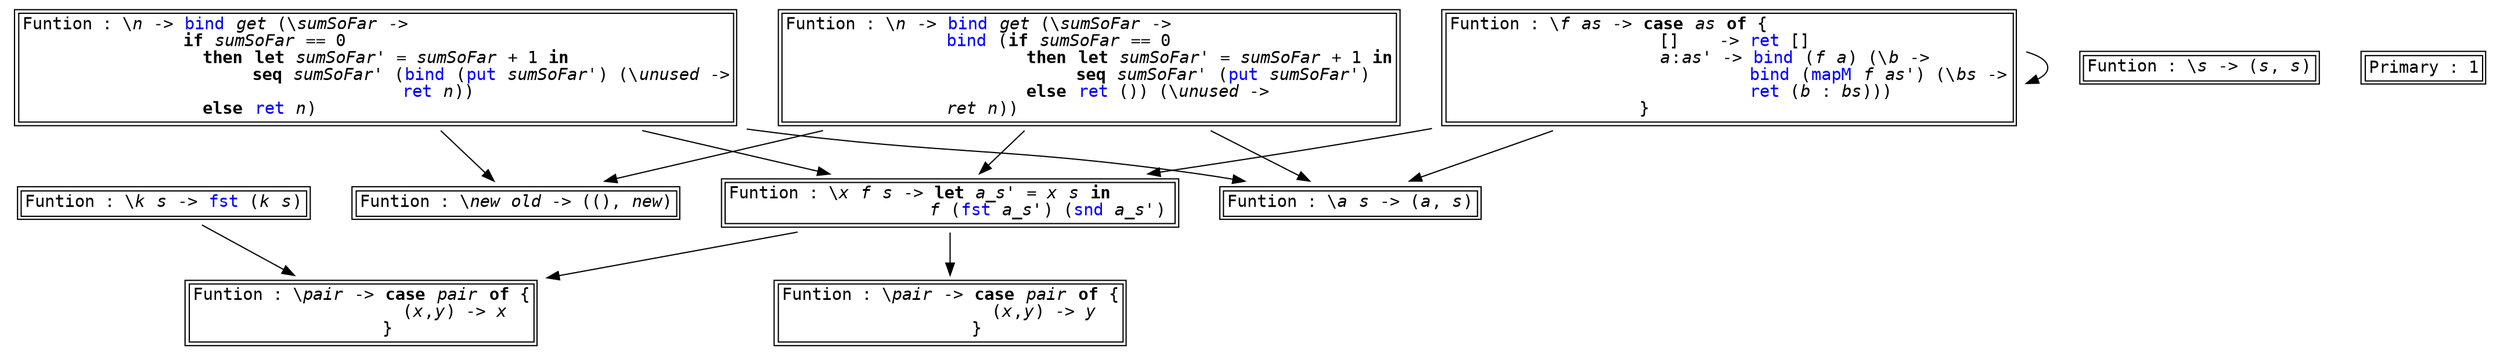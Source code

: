 digraph G {
node [ fontname=monospace, shape=plaintext ];
s0[label=<<TABLE ALIGN="LEFT"><TR><TD BALIGN="LEFT" ALIGN="LEFT">Funtion&nbsp;:&nbsp;\<I>x</I>&nbsp;<I>f</I>&nbsp;<I>s</I>&nbsp;-&gt;&nbsp;<B>let</B>&nbsp;<I>a_s'</I>&nbsp;=&nbsp;<I>x</I>&nbsp;<I>s</I>&nbsp;<B>in</B>&nbsp;&nbsp;&nbsp;&nbsp;&nbsp;&nbsp;<BR />&nbsp;&nbsp;&nbsp;&nbsp;&nbsp;&nbsp;&nbsp;&nbsp;&nbsp;&nbsp;&nbsp;&nbsp;&nbsp;&nbsp;&nbsp;&nbsp;&nbsp;&nbsp;&nbsp;&nbsp;<I>f</I>&nbsp;(<FONT COLOR="blue">fst</FONT>&nbsp;<I>a_s'</I>)&nbsp;(<FONT COLOR="blue">snd</FONT>&nbsp;<I>a_s'</I>)<BR /></TD></TR></TABLE>>];
s0 -> s4, s10;
s1[label=<<TABLE ALIGN="LEFT"><TR><TD BALIGN="LEFT" ALIGN="LEFT">Funtion&nbsp;:&nbsp;\<I>k</I>&nbsp;<I>s</I>&nbsp;-&gt;&nbsp;<FONT COLOR="blue">fst</FONT>&nbsp;(<I>k</I>&nbsp;<I>s</I>)<BR /></TD></TR></TABLE>>];
s1 -> s4;
s2[label=<<TABLE ALIGN="LEFT"><TR><TD BALIGN="LEFT" ALIGN="LEFT">Funtion&nbsp;:&nbsp;\<I>n</I>&nbsp;-&gt;&nbsp;<FONT COLOR="blue">bind</FONT>&nbsp;<I>get</I>&nbsp;(\<I>sumSoFar</I>&nbsp;-&gt;&nbsp;&nbsp;&nbsp;&nbsp;&nbsp;&nbsp;&nbsp;&nbsp;&nbsp;&nbsp;&nbsp;&nbsp;&nbsp;&nbsp;&nbsp;&nbsp;&nbsp;&nbsp;&nbsp;&nbsp;&nbsp;&nbsp;<BR />&nbsp;&nbsp;&nbsp;&nbsp;&nbsp;&nbsp;&nbsp;&nbsp;&nbsp;&nbsp;&nbsp;&nbsp;&nbsp;&nbsp;&nbsp;&nbsp;<FONT COLOR="blue">bind</FONT>&nbsp;(<B>if</B>&nbsp;<I>sumSoFar</I>&nbsp;==&nbsp;0&nbsp;&nbsp;&nbsp;&nbsp;&nbsp;&nbsp;&nbsp;&nbsp;&nbsp;&nbsp;&nbsp;&nbsp;&nbsp;&nbsp;&nbsp;&nbsp;&nbsp;&nbsp;&nbsp;&nbsp;&nbsp;&nbsp;<BR />&nbsp;&nbsp;&nbsp;&nbsp;&nbsp;&nbsp;&nbsp;&nbsp;&nbsp;&nbsp;&nbsp;&nbsp;&nbsp;&nbsp;&nbsp;&nbsp;&nbsp;&nbsp;&nbsp;&nbsp;&nbsp;&nbsp;&nbsp;&nbsp;<B>then</B>&nbsp;<B>let</B>&nbsp;<I>sumSoFar'</I>&nbsp;=&nbsp;<I>sumSoFar</I>&nbsp;+&nbsp;1&nbsp;<B>in</B><BR />&nbsp;&nbsp;&nbsp;&nbsp;&nbsp;&nbsp;&nbsp;&nbsp;&nbsp;&nbsp;&nbsp;&nbsp;&nbsp;&nbsp;&nbsp;&nbsp;&nbsp;&nbsp;&nbsp;&nbsp;&nbsp;&nbsp;&nbsp;&nbsp;&nbsp;&nbsp;&nbsp;&nbsp;&nbsp;<B>seq</B>&nbsp;<I>sumSoFar'</I>&nbsp;(<FONT COLOR="blue">put</FONT>&nbsp;<I>sumSoFar'</I>)&nbsp;&nbsp;<BR />&nbsp;&nbsp;&nbsp;&nbsp;&nbsp;&nbsp;&nbsp;&nbsp;&nbsp;&nbsp;&nbsp;&nbsp;&nbsp;&nbsp;&nbsp;&nbsp;&nbsp;&nbsp;&nbsp;&nbsp;&nbsp;&nbsp;&nbsp;&nbsp;<B>else</B>&nbsp;<FONT COLOR="blue">ret</FONT>&nbsp;())&nbsp;(\<I>unused</I>&nbsp;-&gt;&nbsp;&nbsp;&nbsp;&nbsp;&nbsp;&nbsp;&nbsp;&nbsp;&nbsp;&nbsp;&nbsp;&nbsp;<BR />&nbsp;&nbsp;&nbsp;&nbsp;&nbsp;&nbsp;&nbsp;&nbsp;&nbsp;&nbsp;&nbsp;&nbsp;&nbsp;&nbsp;&nbsp;&nbsp;<I>ret</I>&nbsp;<I>n</I>))&nbsp;&nbsp;&nbsp;&nbsp;&nbsp;&nbsp;&nbsp;&nbsp;&nbsp;&nbsp;&nbsp;&nbsp;&nbsp;&nbsp;&nbsp;&nbsp;&nbsp;&nbsp;&nbsp;&nbsp;&nbsp;&nbsp;&nbsp;&nbsp;&nbsp;&nbsp;&nbsp;&nbsp;&nbsp;&nbsp;&nbsp;&nbsp;&nbsp;&nbsp;&nbsp;&nbsp;&nbsp;<BR /></TD></TR></TABLE>>];
s2 -> s0, s8, s9;
s3[label=<<TABLE ALIGN="LEFT"><TR><TD BALIGN="LEFT" ALIGN="LEFT">Funtion&nbsp;:&nbsp;\<I>n</I>&nbsp;-&gt;&nbsp;<FONT COLOR="blue">bind</FONT>&nbsp;<I>get</I>&nbsp;(\<I>sumSoFar</I>&nbsp;-&gt;&nbsp;&nbsp;&nbsp;&nbsp;&nbsp;&nbsp;&nbsp;&nbsp;&nbsp;&nbsp;&nbsp;&nbsp;&nbsp;&nbsp;&nbsp;&nbsp;&nbsp;&nbsp;&nbsp;&nbsp;&nbsp;&nbsp;&nbsp;&nbsp;&nbsp;&nbsp;&nbsp;&nbsp;&nbsp;&nbsp;&nbsp;&nbsp;<BR />&nbsp;&nbsp;&nbsp;&nbsp;&nbsp;&nbsp;&nbsp;&nbsp;&nbsp;&nbsp;&nbsp;&nbsp;&nbsp;&nbsp;&nbsp;&nbsp;<B>if</B>&nbsp;<I>sumSoFar</I>&nbsp;==&nbsp;0&nbsp;&nbsp;&nbsp;&nbsp;&nbsp;&nbsp;&nbsp;&nbsp;&nbsp;&nbsp;&nbsp;&nbsp;&nbsp;&nbsp;&nbsp;&nbsp;&nbsp;&nbsp;&nbsp;&nbsp;&nbsp;&nbsp;&nbsp;&nbsp;&nbsp;&nbsp;&nbsp;&nbsp;&nbsp;&nbsp;&nbsp;&nbsp;&nbsp;&nbsp;&nbsp;&nbsp;&nbsp;&nbsp;<BR />&nbsp;&nbsp;&nbsp;&nbsp;&nbsp;&nbsp;&nbsp;&nbsp;&nbsp;&nbsp;&nbsp;&nbsp;&nbsp;&nbsp;&nbsp;&nbsp;&nbsp;&nbsp;<B>then</B>&nbsp;<B>let</B>&nbsp;<I>sumSoFar'</I>&nbsp;=&nbsp;<I>sumSoFar</I>&nbsp;+&nbsp;1&nbsp;<B>in</B>&nbsp;&nbsp;&nbsp;&nbsp;&nbsp;&nbsp;&nbsp;&nbsp;&nbsp;&nbsp;&nbsp;&nbsp;&nbsp;&nbsp;&nbsp;&nbsp;<BR />&nbsp;&nbsp;&nbsp;&nbsp;&nbsp;&nbsp;&nbsp;&nbsp;&nbsp;&nbsp;&nbsp;&nbsp;&nbsp;&nbsp;&nbsp;&nbsp;&nbsp;&nbsp;&nbsp;&nbsp;&nbsp;&nbsp;&nbsp;<B>seq</B>&nbsp;<I>sumSoFar'</I>&nbsp;(<FONT COLOR="blue">bind</FONT>&nbsp;(<FONT COLOR="blue">put</FONT>&nbsp;<I>sumSoFar'</I>)&nbsp;(\<I>unused</I>&nbsp;-&gt;<BR />&nbsp;&nbsp;&nbsp;&nbsp;&nbsp;&nbsp;&nbsp;&nbsp;&nbsp;&nbsp;&nbsp;&nbsp;&nbsp;&nbsp;&nbsp;&nbsp;&nbsp;&nbsp;&nbsp;&nbsp;&nbsp;&nbsp;&nbsp;&nbsp;&nbsp;&nbsp;&nbsp;&nbsp;&nbsp;&nbsp;&nbsp;&nbsp;&nbsp;&nbsp;&nbsp;&nbsp;&nbsp;&nbsp;<FONT COLOR="blue">ret</FONT>&nbsp;<I>n</I>))&nbsp;&nbsp;&nbsp;&nbsp;&nbsp;&nbsp;&nbsp;&nbsp;&nbsp;&nbsp;&nbsp;&nbsp;&nbsp;&nbsp;&nbsp;&nbsp;&nbsp;&nbsp;&nbsp;&nbsp;&nbsp;&nbsp;&nbsp;&nbsp;&nbsp;<BR />&nbsp;&nbsp;&nbsp;&nbsp;&nbsp;&nbsp;&nbsp;&nbsp;&nbsp;&nbsp;&nbsp;&nbsp;&nbsp;&nbsp;&nbsp;&nbsp;&nbsp;&nbsp;<B>else</B>&nbsp;<FONT COLOR="blue">ret</FONT>&nbsp;<I>n</I>)&nbsp;&nbsp;&nbsp;&nbsp;&nbsp;&nbsp;&nbsp;&nbsp;&nbsp;&nbsp;&nbsp;&nbsp;&nbsp;&nbsp;&nbsp;&nbsp;&nbsp;&nbsp;&nbsp;&nbsp;&nbsp;&nbsp;&nbsp;&nbsp;&nbsp;&nbsp;&nbsp;&nbsp;&nbsp;&nbsp;&nbsp;&nbsp;&nbsp;&nbsp;&nbsp;&nbsp;&nbsp;&nbsp;&nbsp;&nbsp;&nbsp;<BR /></TD></TR></TABLE>>];
s3 -> s0, s8, s9;
s4[label=<<TABLE ALIGN="LEFT"><TR><TD BALIGN="LEFT" ALIGN="LEFT">Funtion&nbsp;:&nbsp;\<I>pair</I>&nbsp;-&gt;&nbsp;<B>case</B>&nbsp;<I>pair</I>&nbsp;<B>of</B>&nbsp;{<BR />&nbsp;&nbsp;&nbsp;&nbsp;&nbsp;&nbsp;&nbsp;&nbsp;&nbsp;&nbsp;&nbsp;&nbsp;&nbsp;&nbsp;&nbsp;&nbsp;&nbsp;&nbsp;&nbsp;&nbsp;&nbsp;(<I>x</I>,<I>y</I>)&nbsp;-&gt;&nbsp;<I>x</I>&nbsp;&nbsp;<BR />&nbsp;&nbsp;&nbsp;&nbsp;&nbsp;&nbsp;&nbsp;&nbsp;&nbsp;&nbsp;&nbsp;&nbsp;&nbsp;&nbsp;&nbsp;&nbsp;&nbsp;&nbsp;&nbsp;}&nbsp;&nbsp;&nbsp;&nbsp;&nbsp;&nbsp;&nbsp;&nbsp;&nbsp;&nbsp;&nbsp;&nbsp;&nbsp;<BR /></TD></TR></TABLE>>];
s4;
s5[label=<<TABLE ALIGN="LEFT"><TR><TD BALIGN="LEFT" ALIGN="LEFT">Funtion&nbsp;:&nbsp;\<I>s</I>&nbsp;-&gt;&nbsp;(<I>s</I>,&nbsp;<I>s</I>)<BR /></TD></TR></TABLE>>];
s5;
s6[label=<<TABLE ALIGN="LEFT"><TR><TD BALIGN="LEFT" ALIGN="LEFT">Primary&nbsp;:&nbsp;1<BR /></TD></TR></TABLE>>];
s6;
s7[label=<<TABLE ALIGN="LEFT"><TR><TD BALIGN="LEFT" ALIGN="LEFT">Funtion&nbsp;:&nbsp;\<I>f</I>&nbsp;<I>as</I>&nbsp;-&gt;&nbsp;<B>case</B>&nbsp;<I>as</I>&nbsp;<B>of</B>&nbsp;{&nbsp;&nbsp;&nbsp;&nbsp;&nbsp;&nbsp;&nbsp;&nbsp;&nbsp;&nbsp;&nbsp;&nbsp;&nbsp;&nbsp;&nbsp;&nbsp;&nbsp;&nbsp;&nbsp;&nbsp;&nbsp;&nbsp;&nbsp;&nbsp;<BR />&nbsp;&nbsp;&nbsp;&nbsp;&nbsp;&nbsp;&nbsp;&nbsp;&nbsp;&nbsp;&nbsp;&nbsp;&nbsp;&nbsp;&nbsp;&nbsp;&nbsp;&nbsp;&nbsp;&nbsp;&nbsp;[]&nbsp;&nbsp;&nbsp;&nbsp;-&gt;&nbsp;<FONT COLOR="blue">ret</FONT>&nbsp;[]&nbsp;&nbsp;&nbsp;&nbsp;&nbsp;&nbsp;&nbsp;&nbsp;&nbsp;&nbsp;&nbsp;&nbsp;&nbsp;&nbsp;&nbsp;&nbsp;&nbsp;&nbsp;&nbsp;<BR />&nbsp;&nbsp;&nbsp;&nbsp;&nbsp;&nbsp;&nbsp;&nbsp;&nbsp;&nbsp;&nbsp;&nbsp;&nbsp;&nbsp;&nbsp;&nbsp;&nbsp;&nbsp;&nbsp;&nbsp;&nbsp;<I>a</I>:<I>as'</I>&nbsp;-&gt;&nbsp;<FONT COLOR="blue">bind</FONT>&nbsp;(<I>f</I>&nbsp;<I>a</I>)&nbsp;(\<I>b</I>&nbsp;-&gt;&nbsp;&nbsp;&nbsp;&nbsp;&nbsp;&nbsp;&nbsp;&nbsp;<BR />&nbsp;&nbsp;&nbsp;&nbsp;&nbsp;&nbsp;&nbsp;&nbsp;&nbsp;&nbsp;&nbsp;&nbsp;&nbsp;&nbsp;&nbsp;&nbsp;&nbsp;&nbsp;&nbsp;&nbsp;&nbsp;&nbsp;&nbsp;&nbsp;&nbsp;&nbsp;&nbsp;&nbsp;&nbsp;&nbsp;<FONT COLOR="blue">bind</FONT>&nbsp;(<FONT COLOR="blue">mapM</FONT>&nbsp;<I>f</I>&nbsp;<I>as'</I>)&nbsp;(\<I>bs</I>&nbsp;-&gt;<BR />&nbsp;&nbsp;&nbsp;&nbsp;&nbsp;&nbsp;&nbsp;&nbsp;&nbsp;&nbsp;&nbsp;&nbsp;&nbsp;&nbsp;&nbsp;&nbsp;&nbsp;&nbsp;&nbsp;&nbsp;&nbsp;&nbsp;&nbsp;&nbsp;&nbsp;&nbsp;&nbsp;&nbsp;&nbsp;&nbsp;<FONT COLOR="blue">ret</FONT>&nbsp;(<I>b</I>&nbsp;:&nbsp;<I>bs</I>)))&nbsp;&nbsp;&nbsp;&nbsp;&nbsp;&nbsp;&nbsp;&nbsp;&nbsp;&nbsp;&nbsp;<BR />&nbsp;&nbsp;&nbsp;&nbsp;&nbsp;&nbsp;&nbsp;&nbsp;&nbsp;&nbsp;&nbsp;&nbsp;&nbsp;&nbsp;&nbsp;&nbsp;&nbsp;&nbsp;&nbsp;}&nbsp;&nbsp;&nbsp;&nbsp;&nbsp;&nbsp;&nbsp;&nbsp;&nbsp;&nbsp;&nbsp;&nbsp;&nbsp;&nbsp;&nbsp;&nbsp;&nbsp;&nbsp;&nbsp;&nbsp;&nbsp;&nbsp;&nbsp;&nbsp;&nbsp;&nbsp;&nbsp;&nbsp;&nbsp;&nbsp;&nbsp;&nbsp;&nbsp;&nbsp;&nbsp;<BR /></TD></TR></TABLE>>];
s7 -> s0, s7, s9;
s8[label=<<TABLE ALIGN="LEFT"><TR><TD BALIGN="LEFT" ALIGN="LEFT">Funtion&nbsp;:&nbsp;\<I>new</I>&nbsp;<I>old</I>&nbsp;-&gt;&nbsp;((),&nbsp;<I>new</I>)<BR /></TD></TR></TABLE>>];
s8;
s9[label=<<TABLE ALIGN="LEFT"><TR><TD BALIGN="LEFT" ALIGN="LEFT">Funtion&nbsp;:&nbsp;\<I>a</I>&nbsp;<I>s</I>&nbsp;-&gt;&nbsp;(<I>a</I>,&nbsp;<I>s</I>)<BR /></TD></TR></TABLE>>];
s9;
s10[label=<<TABLE ALIGN="LEFT"><TR><TD BALIGN="LEFT" ALIGN="LEFT">Funtion&nbsp;:&nbsp;\<I>pair</I>&nbsp;-&gt;&nbsp;<B>case</B>&nbsp;<I>pair</I>&nbsp;<B>of</B>&nbsp;{<BR />&nbsp;&nbsp;&nbsp;&nbsp;&nbsp;&nbsp;&nbsp;&nbsp;&nbsp;&nbsp;&nbsp;&nbsp;&nbsp;&nbsp;&nbsp;&nbsp;&nbsp;&nbsp;&nbsp;&nbsp;&nbsp;(<I>x</I>,<I>y</I>)&nbsp;-&gt;&nbsp;<I>y</I>&nbsp;&nbsp;<BR />&nbsp;&nbsp;&nbsp;&nbsp;&nbsp;&nbsp;&nbsp;&nbsp;&nbsp;&nbsp;&nbsp;&nbsp;&nbsp;&nbsp;&nbsp;&nbsp;&nbsp;&nbsp;&nbsp;}&nbsp;&nbsp;&nbsp;&nbsp;&nbsp;&nbsp;&nbsp;&nbsp;&nbsp;&nbsp;&nbsp;&nbsp;&nbsp;<BR /></TD></TR></TABLE>>];
s10;
}